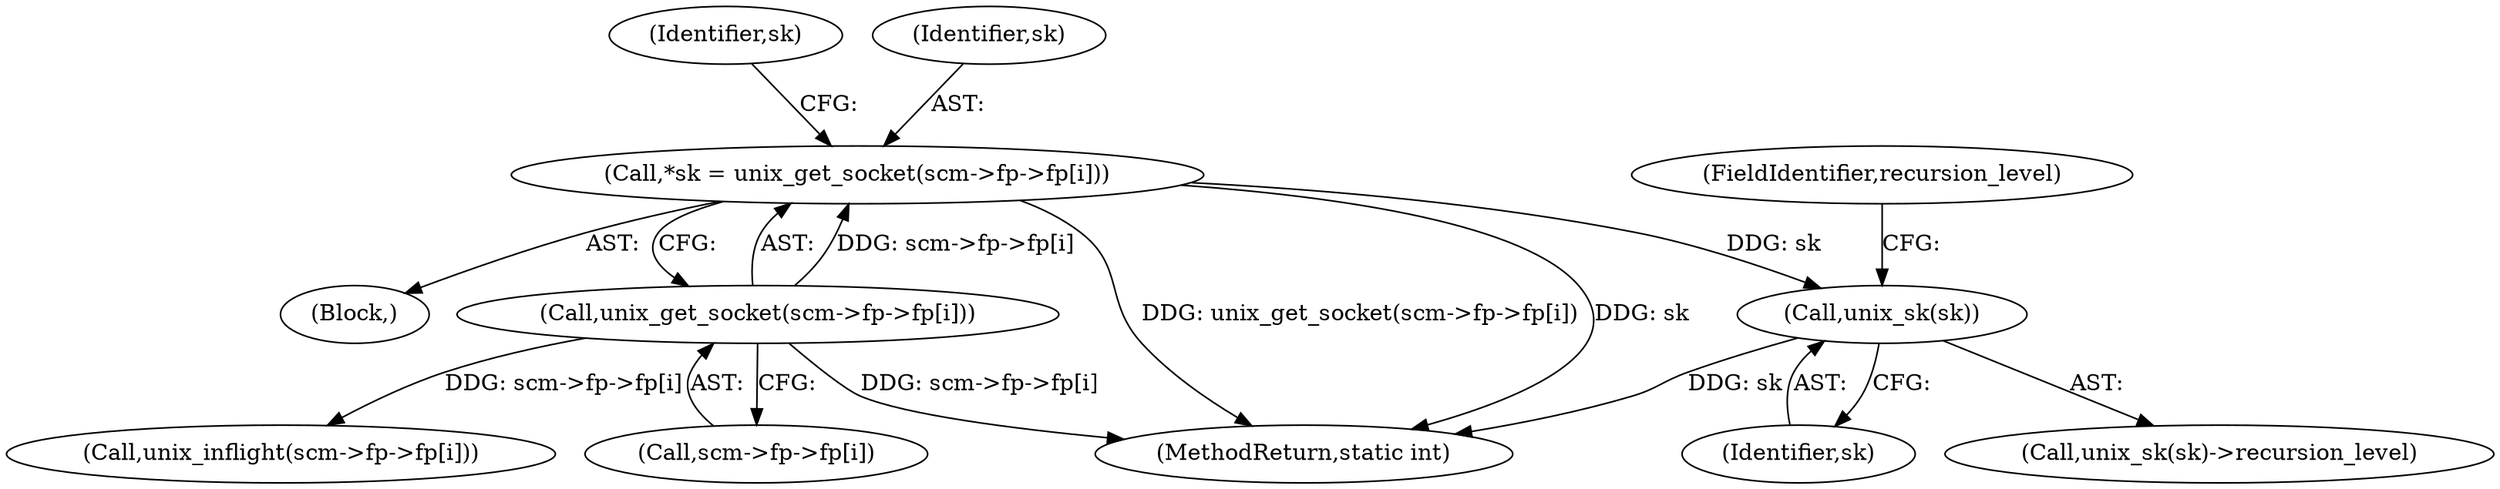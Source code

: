 digraph "0_linux_415e3d3e90ce9e18727e8843ae343eda5a58fad6_2@pointer" {
"1000157" [label="(Call,unix_sk(sk))"];
"1000137" [label="(Call,*sk = unix_get_socket(scm->fp->fp[i]))"];
"1000139" [label="(Call,unix_get_socket(scm->fp->fp[i]))"];
"1000135" [label="(Block,)"];
"1000157" [label="(Call,unix_sk(sk))"];
"1000148" [label="(Identifier,sk)"];
"1000211" [label="(MethodReturn,static int)"];
"1000159" [label="(FieldIdentifier,recursion_level)"];
"1000138" [label="(Identifier,sk)"];
"1000140" [label="(Call,scm->fp->fp[i])"];
"1000156" [label="(Call,unix_sk(sk)->recursion_level)"];
"1000201" [label="(Call,unix_inflight(scm->fp->fp[i]))"];
"1000158" [label="(Identifier,sk)"];
"1000139" [label="(Call,unix_get_socket(scm->fp->fp[i]))"];
"1000137" [label="(Call,*sk = unix_get_socket(scm->fp->fp[i]))"];
"1000157" -> "1000156"  [label="AST: "];
"1000157" -> "1000158"  [label="CFG: "];
"1000158" -> "1000157"  [label="AST: "];
"1000159" -> "1000157"  [label="CFG: "];
"1000157" -> "1000211"  [label="DDG: sk"];
"1000137" -> "1000157"  [label="DDG: sk"];
"1000137" -> "1000135"  [label="AST: "];
"1000137" -> "1000139"  [label="CFG: "];
"1000138" -> "1000137"  [label="AST: "];
"1000139" -> "1000137"  [label="AST: "];
"1000148" -> "1000137"  [label="CFG: "];
"1000137" -> "1000211"  [label="DDG: unix_get_socket(scm->fp->fp[i])"];
"1000137" -> "1000211"  [label="DDG: sk"];
"1000139" -> "1000137"  [label="DDG: scm->fp->fp[i]"];
"1000139" -> "1000140"  [label="CFG: "];
"1000140" -> "1000139"  [label="AST: "];
"1000139" -> "1000211"  [label="DDG: scm->fp->fp[i]"];
"1000139" -> "1000201"  [label="DDG: scm->fp->fp[i]"];
}
